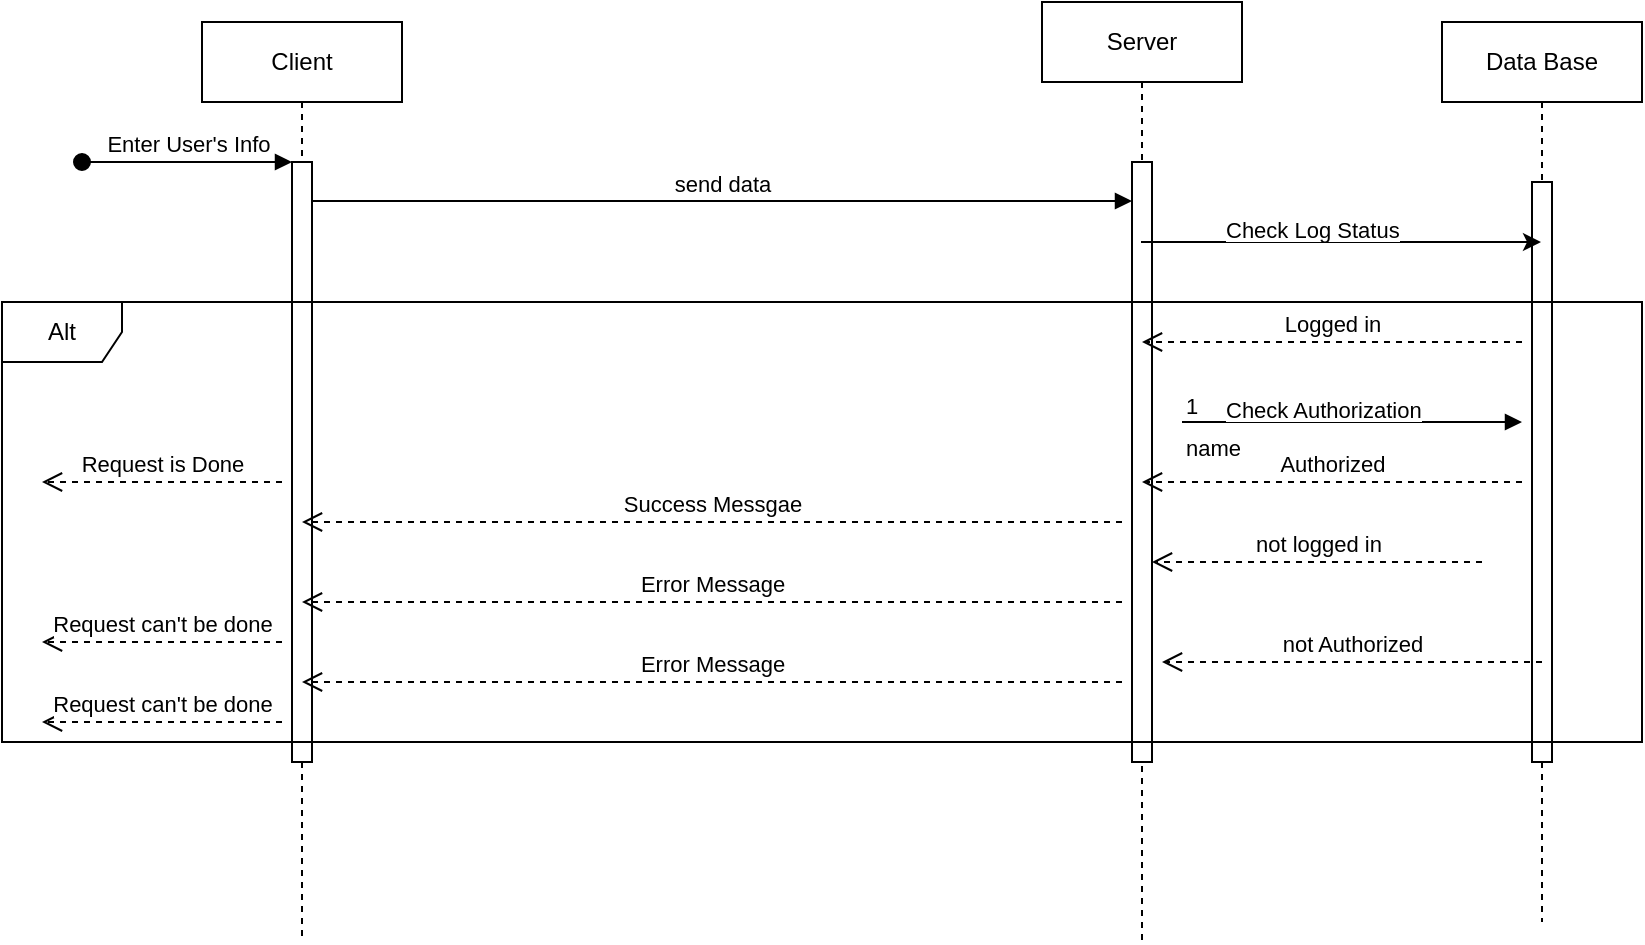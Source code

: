 <mxfile version="24.4.4" type="device">
  <diagram name="Page-1" id="2YBvvXClWsGukQMizWep">
    <mxGraphModel dx="880" dy="506" grid="1" gridSize="10" guides="1" tooltips="1" connect="1" arrows="1" fold="1" page="1" pageScale="1" pageWidth="850" pageHeight="1100" math="0" shadow="0">
      <root>
        <mxCell id="0" />
        <mxCell id="1" parent="0" />
        <mxCell id="aM9ryv3xv72pqoxQDRHE-1" value="Client" style="shape=umlLifeline;perimeter=lifelinePerimeter;whiteSpace=wrap;html=1;container=0;dropTarget=0;collapsible=0;recursiveResize=0;outlineConnect=0;portConstraint=eastwest;newEdgeStyle={&quot;edgeStyle&quot;:&quot;elbowEdgeStyle&quot;,&quot;elbow&quot;:&quot;vertical&quot;,&quot;curved&quot;:0,&quot;rounded&quot;:0};" parent="1" vertex="1">
          <mxGeometry x="110" y="50" width="100" height="460" as="geometry" />
        </mxCell>
        <mxCell id="aM9ryv3xv72pqoxQDRHE-2" value="" style="html=1;points=[];perimeter=orthogonalPerimeter;outlineConnect=0;targetShapes=umlLifeline;portConstraint=eastwest;newEdgeStyle={&quot;edgeStyle&quot;:&quot;elbowEdgeStyle&quot;,&quot;elbow&quot;:&quot;vertical&quot;,&quot;curved&quot;:0,&quot;rounded&quot;:0};" parent="aM9ryv3xv72pqoxQDRHE-1" vertex="1">
          <mxGeometry x="45" y="70" width="10" height="300" as="geometry" />
        </mxCell>
        <mxCell id="aM9ryv3xv72pqoxQDRHE-3" value="Enter User&#39;s Info" style="html=1;verticalAlign=bottom;startArrow=oval;endArrow=block;startSize=8;edgeStyle=elbowEdgeStyle;elbow=vertical;curved=0;rounded=0;" parent="aM9ryv3xv72pqoxQDRHE-1" target="aM9ryv3xv72pqoxQDRHE-2" edge="1">
          <mxGeometry relative="1" as="geometry">
            <mxPoint x="-60" y="70" as="sourcePoint" />
          </mxGeometry>
        </mxCell>
        <mxCell id="aM9ryv3xv72pqoxQDRHE-5" value="Server" style="shape=umlLifeline;perimeter=lifelinePerimeter;whiteSpace=wrap;html=1;container=0;dropTarget=0;collapsible=0;recursiveResize=0;outlineConnect=0;portConstraint=eastwest;newEdgeStyle={&quot;edgeStyle&quot;:&quot;elbowEdgeStyle&quot;,&quot;elbow&quot;:&quot;vertical&quot;,&quot;curved&quot;:0,&quot;rounded&quot;:0};" parent="1" vertex="1">
          <mxGeometry x="530" y="40" width="100" height="470" as="geometry" />
        </mxCell>
        <mxCell id="aM9ryv3xv72pqoxQDRHE-6" value="" style="html=1;points=[];perimeter=orthogonalPerimeter;outlineConnect=0;targetShapes=umlLifeline;portConstraint=eastwest;newEdgeStyle={&quot;edgeStyle&quot;:&quot;elbowEdgeStyle&quot;,&quot;elbow&quot;:&quot;vertical&quot;,&quot;curved&quot;:0,&quot;rounded&quot;:0};" parent="aM9ryv3xv72pqoxQDRHE-5" vertex="1">
          <mxGeometry x="45" y="80" width="10" height="300" as="geometry" />
        </mxCell>
        <mxCell id="aM9ryv3xv72pqoxQDRHE-7" value="send data" style="html=1;verticalAlign=bottom;endArrow=block;edgeStyle=elbowEdgeStyle;elbow=vertical;curved=0;rounded=0;" parent="1" edge="1">
          <mxGeometry relative="1" as="geometry">
            <mxPoint x="165" y="139.5" as="sourcePoint" />
            <Array as="points">
              <mxPoint x="180" y="139.5" />
            </Array>
            <mxPoint x="575" y="139.5" as="targetPoint" />
          </mxGeometry>
        </mxCell>
        <mxCell id="aM9ryv3xv72pqoxQDRHE-8" value="Error Message" style="html=1;verticalAlign=bottom;endArrow=open;dashed=1;endSize=8;edgeStyle=elbowEdgeStyle;elbow=vertical;curved=0;rounded=0;" parent="1" edge="1">
          <mxGeometry relative="1" as="geometry">
            <mxPoint x="160" y="340" as="targetPoint" />
            <Array as="points">
              <mxPoint x="185" y="340" />
            </Array>
            <mxPoint x="570" y="340" as="sourcePoint" />
          </mxGeometry>
        </mxCell>
        <mxCell id="3LZNabAyvJr3yFJt6VHo-1" value="Data Base" style="shape=umlLifeline;perimeter=lifelinePerimeter;whiteSpace=wrap;html=1;container=0;dropTarget=0;collapsible=0;recursiveResize=0;outlineConnect=0;portConstraint=eastwest;newEdgeStyle={&quot;edgeStyle&quot;:&quot;elbowEdgeStyle&quot;,&quot;elbow&quot;:&quot;vertical&quot;,&quot;curved&quot;:0,&quot;rounded&quot;:0};" parent="1" vertex="1">
          <mxGeometry x="730" y="50" width="100" height="450" as="geometry" />
        </mxCell>
        <mxCell id="3LZNabAyvJr3yFJt6VHo-2" value="" style="html=1;points=[];perimeter=orthogonalPerimeter;outlineConnect=0;targetShapes=umlLifeline;portConstraint=eastwest;newEdgeStyle={&quot;edgeStyle&quot;:&quot;elbowEdgeStyle&quot;,&quot;elbow&quot;:&quot;vertical&quot;,&quot;curved&quot;:0,&quot;rounded&quot;:0};" parent="3LZNabAyvJr3yFJt6VHo-1" vertex="1">
          <mxGeometry x="45" y="80" width="10" height="290" as="geometry" />
        </mxCell>
        <mxCell id="xayO1TqIT4VDYzyqdbxs-1" value="" style="endArrow=classic;html=1;rounded=0;" edge="1" parent="1">
          <mxGeometry width="50" height="50" relative="1" as="geometry">
            <mxPoint x="579.5" y="160" as="sourcePoint" />
            <mxPoint x="779.5" y="160" as="targetPoint" />
            <Array as="points">
              <mxPoint x="630" y="160" />
              <mxPoint x="710" y="160" />
            </Array>
          </mxGeometry>
        </mxCell>
        <mxCell id="xayO1TqIT4VDYzyqdbxs-2" value="&lt;div style=&quot;text-align: center;&quot;&gt;&lt;span style=&quot;font-size: 11px; text-wrap: nowrap; background-color: rgb(255, 255, 255);&quot;&gt;Check Log Status&lt;/span&gt;&lt;/div&gt;" style="text;whiteSpace=wrap;html=1;" vertex="1" parent="1">
          <mxGeometry x="620" y="140" width="130" height="50" as="geometry" />
        </mxCell>
        <mxCell id="xayO1TqIT4VDYzyqdbxs-3" value="Logged in" style="html=1;verticalAlign=bottom;endArrow=open;dashed=1;endSize=8;edgeStyle=elbowEdgeStyle;elbow=vertical;curved=0;rounded=0;" edge="1" parent="1">
          <mxGeometry relative="1" as="geometry">
            <mxPoint x="580" y="210" as="targetPoint" />
            <Array as="points" />
            <mxPoint x="770" y="210" as="sourcePoint" />
          </mxGeometry>
        </mxCell>
        <mxCell id="xayO1TqIT4VDYzyqdbxs-5" value="Authorized" style="html=1;verticalAlign=bottom;endArrow=open;dashed=1;endSize=8;edgeStyle=elbowEdgeStyle;elbow=vertical;curved=0;rounded=0;" edge="1" parent="1">
          <mxGeometry relative="1" as="geometry">
            <mxPoint x="580" y="280" as="targetPoint" />
            <Array as="points" />
            <mxPoint x="770" y="280" as="sourcePoint" />
          </mxGeometry>
        </mxCell>
        <mxCell id="xayO1TqIT4VDYzyqdbxs-6" value="Success Messgae" style="html=1;verticalAlign=bottom;endArrow=open;dashed=1;endSize=8;edgeStyle=elbowEdgeStyle;elbow=vertical;curved=0;rounded=0;" edge="1" parent="1">
          <mxGeometry relative="1" as="geometry">
            <mxPoint x="160" y="300" as="targetPoint" />
            <Array as="points">
              <mxPoint x="185" y="300" />
            </Array>
            <mxPoint x="570" y="300" as="sourcePoint" />
          </mxGeometry>
        </mxCell>
        <mxCell id="xayO1TqIT4VDYzyqdbxs-7" value="Request is Done" style="html=1;verticalAlign=bottom;endArrow=open;dashed=1;endSize=8;edgeStyle=elbowEdgeStyle;elbow=horizontal;curved=0;rounded=0;" edge="1" parent="1">
          <mxGeometry relative="1" as="geometry">
            <mxPoint x="30" y="280" as="targetPoint" />
            <Array as="points" />
            <mxPoint x="150" y="280" as="sourcePoint" />
          </mxGeometry>
        </mxCell>
        <mxCell id="xayO1TqIT4VDYzyqdbxs-8" value="Request can&#39;t be done" style="html=1;verticalAlign=bottom;endArrow=open;dashed=1;endSize=8;edgeStyle=elbowEdgeStyle;elbow=vertical;curved=0;rounded=0;" edge="1" parent="1">
          <mxGeometry relative="1" as="geometry">
            <mxPoint x="30" y="360" as="targetPoint" />
            <Array as="points" />
            <mxPoint x="150" y="360" as="sourcePoint" />
          </mxGeometry>
        </mxCell>
        <mxCell id="xayO1TqIT4VDYzyqdbxs-10" value="Alt" style="shape=umlFrame;whiteSpace=wrap;html=1;pointerEvents=0;" vertex="1" parent="1">
          <mxGeometry x="10" y="190" width="820" height="220" as="geometry" />
        </mxCell>
        <mxCell id="xayO1TqIT4VDYzyqdbxs-11" value="not logged in" style="html=1;verticalAlign=bottom;endArrow=open;dashed=1;endSize=8;curved=0;rounded=0;" edge="1" parent="1" target="aM9ryv3xv72pqoxQDRHE-6">
          <mxGeometry relative="1" as="geometry">
            <mxPoint x="750" y="320" as="sourcePoint" />
            <mxPoint x="600.5" y="320" as="targetPoint" />
          </mxGeometry>
        </mxCell>
        <mxCell id="xayO1TqIT4VDYzyqdbxs-16" value="name" style="endArrow=block;endFill=1;html=1;edgeStyle=orthogonalEdgeStyle;align=left;verticalAlign=top;rounded=0;" edge="1" parent="1">
          <mxGeometry x="-1" relative="1" as="geometry">
            <mxPoint x="600" y="250" as="sourcePoint" />
            <mxPoint x="770" y="250" as="targetPoint" />
          </mxGeometry>
        </mxCell>
        <mxCell id="xayO1TqIT4VDYzyqdbxs-17" value="1" style="edgeLabel;resizable=0;html=1;align=left;verticalAlign=bottom;" connectable="0" vertex="1" parent="xayO1TqIT4VDYzyqdbxs-16">
          <mxGeometry x="-1" relative="1" as="geometry" />
        </mxCell>
        <mxCell id="xayO1TqIT4VDYzyqdbxs-18" value="&lt;div style=&quot;text-align: center;&quot;&gt;&lt;span style=&quot;font-size: 11px; text-wrap: nowrap; background-color: rgb(255, 255, 255);&quot;&gt;Check Authorization&lt;/span&gt;&lt;/div&gt;" style="text;whiteSpace=wrap;html=1;" vertex="1" parent="1">
          <mxGeometry x="620" y="230" width="130" height="30" as="geometry" />
        </mxCell>
        <mxCell id="xayO1TqIT4VDYzyqdbxs-22" value="not Authorized" style="html=1;verticalAlign=bottom;endArrow=open;dashed=1;endSize=8;edgeStyle=elbowEdgeStyle;elbow=vertical;curved=0;rounded=0;" edge="1" parent="1">
          <mxGeometry relative="1" as="geometry">
            <mxPoint x="590" y="370" as="targetPoint" />
            <Array as="points" />
            <mxPoint x="780" y="370" as="sourcePoint" />
          </mxGeometry>
        </mxCell>
        <mxCell id="xayO1TqIT4VDYzyqdbxs-23" value="Error Message" style="html=1;verticalAlign=bottom;endArrow=open;dashed=1;endSize=8;edgeStyle=elbowEdgeStyle;elbow=vertical;curved=0;rounded=0;" edge="1" parent="1">
          <mxGeometry relative="1" as="geometry">
            <mxPoint x="160" y="380" as="targetPoint" />
            <Array as="points">
              <mxPoint x="185" y="380" />
            </Array>
            <mxPoint x="570" y="380" as="sourcePoint" />
          </mxGeometry>
        </mxCell>
        <mxCell id="xayO1TqIT4VDYzyqdbxs-24" value="Request can&#39;t be done" style="html=1;verticalAlign=bottom;endArrow=open;dashed=1;endSize=8;edgeStyle=elbowEdgeStyle;elbow=vertical;curved=0;rounded=0;" edge="1" parent="1">
          <mxGeometry relative="1" as="geometry">
            <mxPoint x="30" y="400" as="targetPoint" />
            <Array as="points">
              <mxPoint x="90" y="400" />
            </Array>
            <mxPoint x="150" y="400" as="sourcePoint" />
          </mxGeometry>
        </mxCell>
      </root>
    </mxGraphModel>
  </diagram>
</mxfile>
